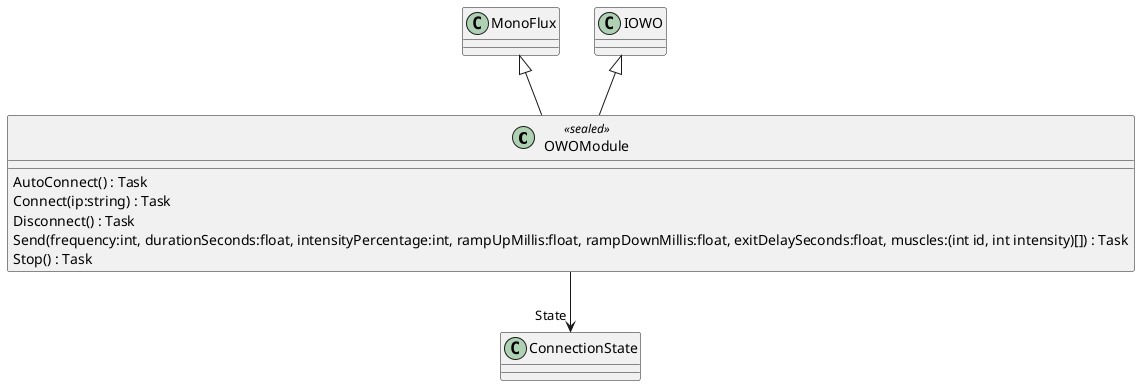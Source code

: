 @startuml
class OWOModule <<sealed>> {
    AutoConnect() : Task
    Connect(ip:string) : Task
    Disconnect() : Task
    Send(frequency:int, durationSeconds:float, intensityPercentage:int, rampUpMillis:float, rampDownMillis:float, exitDelaySeconds:float, muscles:(int id, int intensity)[]) : Task
    Stop() : Task
}
MonoFlux <|-- OWOModule
IOWO <|-- OWOModule
OWOModule --> "State" ConnectionState
@enduml
